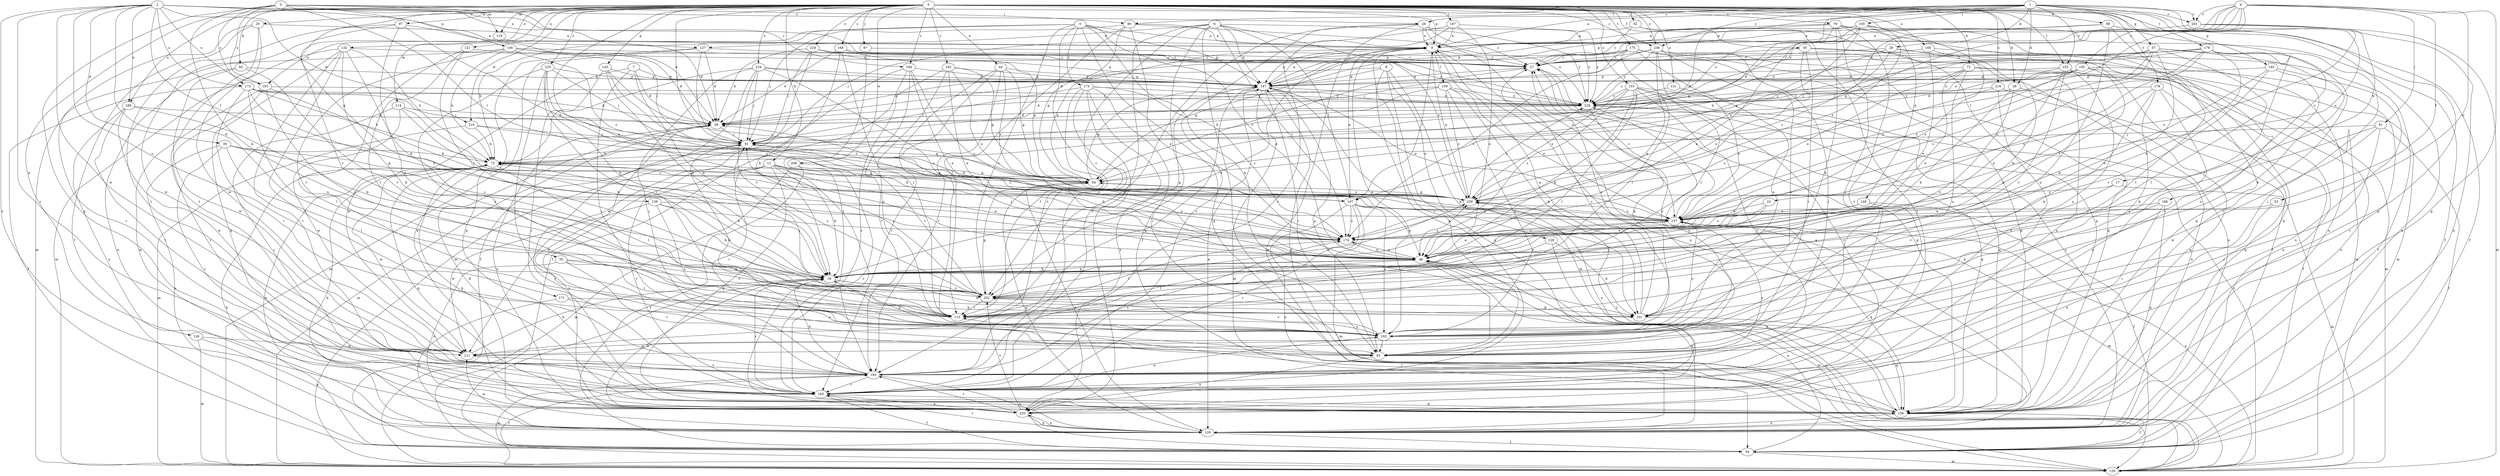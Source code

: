 strict digraph  {
0;
1;
2;
3;
4;
5;
6;
7;
8;
9;
12;
17;
18;
20;
22;
26;
27;
28;
29;
30;
35;
36;
44;
46;
50;
52;
53;
54;
57;
64;
72;
73;
79;
80;
81;
82;
87;
91;
92;
97;
99;
101;
102;
105;
107;
109;
110;
114;
119;
120;
121;
126;
127;
128;
129;
131;
132;
133;
137;
138;
143;
145;
146;
147;
148;
156;
162;
164;
165;
167;
168;
171;
172;
173;
174;
175;
178;
179;
182;
183;
185;
189;
191;
192;
196;
201;
202;
208;
210;
211;
218;
220;
228;
229;
234;
235;
238;
239;
0 -> 9  [label=a];
0 -> 12  [label=b];
0 -> 20  [label=c];
0 -> 28  [label=d];
0 -> 44  [label=e];
0 -> 46  [label=e];
0 -> 50  [label=f];
0 -> 52  [label=f];
0 -> 72  [label=h];
0 -> 79  [label=i];
0 -> 87  [label=j];
0 -> 91  [label=j];
0 -> 92  [label=k];
0 -> 97  [label=k];
0 -> 99  [label=k];
0 -> 102  [label=l];
0 -> 114  [label=m];
0 -> 119  [label=m];
0 -> 121  [label=n];
0 -> 126  [label=n];
0 -> 131  [label=o];
0 -> 132  [label=o];
0 -> 133  [label=o];
0 -> 138  [label=p];
0 -> 143  [label=p];
0 -> 148  [label=q];
0 -> 156  [label=q];
0 -> 162  [label=r];
0 -> 164  [label=r];
0 -> 167  [label=s];
0 -> 168  [label=s];
0 -> 175  [label=t];
0 -> 178  [label=t];
0 -> 185  [label=u];
0 -> 189  [label=u];
0 -> 196  [label=v];
0 -> 201  [label=v];
0 -> 208  [label=w];
0 -> 210  [label=w];
0 -> 218  [label=x];
0 -> 228  [label=y];
0 -> 234  [label=z];
0 -> 235  [label=z];
0 -> 238  [label=z];
1 -> 9  [label=a];
1 -> 17  [label=b];
1 -> 22  [label=c];
1 -> 26  [label=c];
1 -> 28  [label=d];
1 -> 29  [label=d];
1 -> 57  [label=g];
1 -> 64  [label=g];
1 -> 73  [label=h];
1 -> 80  [label=i];
1 -> 102  [label=l];
1 -> 105  [label=l];
1 -> 145  [label=p];
1 -> 179  [label=t];
1 -> 201  [label=v];
1 -> 238  [label=z];
2 -> 26  [label=c];
2 -> 30  [label=d];
2 -> 35  [label=d];
2 -> 36  [label=d];
2 -> 107  [label=l];
2 -> 127  [label=n];
2 -> 164  [label=r];
2 -> 165  [label=r];
2 -> 171  [label=s];
2 -> 172  [label=s];
2 -> 189  [label=u];
2 -> 191  [label=u];
2 -> 210  [label=w];
2 -> 211  [label=w];
2 -> 220  [label=x];
2 -> 229  [label=y];
3 -> 18  [label=b];
3 -> 80  [label=i];
3 -> 107  [label=l];
3 -> 119  [label=m];
3 -> 146  [label=p];
3 -> 156  [label=q];
3 -> 172  [label=s];
3 -> 191  [label=u];
3 -> 238  [label=z];
4 -> 27  [label=c];
4 -> 53  [label=f];
4 -> 64  [label=g];
4 -> 81  [label=i];
4 -> 107  [label=l];
4 -> 137  [label=o];
4 -> 147  [label=p];
4 -> 156  [label=q];
4 -> 182  [label=t];
4 -> 201  [label=v];
4 -> 229  [label=y];
5 -> 9  [label=a];
5 -> 46  [label=e];
5 -> 73  [label=h];
5 -> 101  [label=k];
5 -> 147  [label=p];
5 -> 156  [label=q];
5 -> 173  [label=s];
5 -> 183  [label=t];
5 -> 191  [label=u];
5 -> 202  [label=v];
6 -> 54  [label=f];
6 -> 82  [label=i];
6 -> 107  [label=l];
6 -> 127  [label=n];
6 -> 147  [label=p];
6 -> 165  [label=r];
6 -> 174  [label=s];
6 -> 202  [label=v];
6 -> 229  [label=y];
6 -> 239  [label=z];
7 -> 18  [label=b];
7 -> 36  [label=d];
7 -> 82  [label=i];
7 -> 147  [label=p];
7 -> 211  [label=w];
8 -> 36  [label=d];
8 -> 82  [label=i];
8 -> 120  [label=m];
8 -> 128  [label=n];
8 -> 147  [label=p];
8 -> 220  [label=x];
9 -> 27  [label=c];
9 -> 107  [label=l];
9 -> 109  [label=l];
9 -> 129  [label=n];
9 -> 147  [label=p];
9 -> 202  [label=v];
12 -> 18  [label=b];
12 -> 46  [label=e];
12 -> 64  [label=g];
12 -> 82  [label=i];
12 -> 137  [label=o];
12 -> 156  [label=q];
12 -> 165  [label=r];
12 -> 220  [label=x];
12 -> 239  [label=z];
17 -> 120  [label=m];
17 -> 202  [label=v];
17 -> 239  [label=z];
18 -> 46  [label=e];
18 -> 54  [label=f];
18 -> 73  [label=h];
18 -> 101  [label=k];
18 -> 147  [label=p];
18 -> 165  [label=r];
18 -> 202  [label=v];
20 -> 9  [label=a];
20 -> 54  [label=f];
20 -> 120  [label=m];
20 -> 183  [label=t];
20 -> 211  [label=w];
22 -> 137  [label=o];
22 -> 174  [label=s];
22 -> 202  [label=v];
26 -> 9  [label=a];
26 -> 27  [label=c];
26 -> 120  [label=m];
26 -> 137  [label=o];
26 -> 165  [label=r];
26 -> 211  [label=w];
26 -> 229  [label=y];
27 -> 147  [label=p];
27 -> 156  [label=q];
28 -> 18  [label=b];
28 -> 156  [label=q];
28 -> 202  [label=v];
28 -> 229  [label=y];
29 -> 18  [label=b];
29 -> 27  [label=c];
29 -> 73  [label=h];
29 -> 110  [label=l];
29 -> 239  [label=z];
30 -> 64  [label=g];
30 -> 73  [label=h];
30 -> 110  [label=l];
30 -> 129  [label=n];
30 -> 165  [label=r];
30 -> 174  [label=s];
35 -> 18  [label=b];
35 -> 110  [label=l];
35 -> 183  [label=t];
35 -> 202  [label=v];
35 -> 220  [label=x];
36 -> 91  [label=j];
36 -> 120  [label=m];
36 -> 220  [label=x];
44 -> 64  [label=g];
44 -> 110  [label=l];
44 -> 147  [label=p];
44 -> 165  [label=r];
44 -> 183  [label=t];
44 -> 239  [label=z];
46 -> 18  [label=b];
46 -> 82  [label=i];
46 -> 91  [label=j];
46 -> 110  [label=l];
46 -> 120  [label=m];
46 -> 129  [label=n];
46 -> 174  [label=s];
46 -> 239  [label=z];
50 -> 27  [label=c];
50 -> 54  [label=f];
50 -> 82  [label=i];
50 -> 120  [label=m];
50 -> 174  [label=s];
52 -> 9  [label=a];
52 -> 27  [label=c];
52 -> 156  [label=q];
52 -> 165  [label=r];
53 -> 82  [label=i];
53 -> 137  [label=o];
54 -> 46  [label=e];
54 -> 73  [label=h];
54 -> 120  [label=m];
57 -> 18  [label=b];
57 -> 27  [label=c];
57 -> 91  [label=j];
57 -> 101  [label=k];
57 -> 110  [label=l];
57 -> 137  [label=o];
57 -> 174  [label=s];
57 -> 183  [label=t];
64 -> 9  [label=a];
64 -> 27  [label=c];
64 -> 129  [label=n];
64 -> 147  [label=p];
64 -> 239  [label=z];
72 -> 46  [label=e];
72 -> 120  [label=m];
72 -> 129  [label=n];
72 -> 137  [label=o];
72 -> 147  [label=p];
72 -> 192  [label=u];
72 -> 229  [label=y];
73 -> 64  [label=g];
73 -> 110  [label=l];
73 -> 129  [label=n];
73 -> 156  [label=q];
73 -> 211  [label=w];
79 -> 9  [label=a];
79 -> 46  [label=e];
79 -> 82  [label=i];
79 -> 101  [label=k];
79 -> 129  [label=n];
79 -> 147  [label=p];
79 -> 156  [label=q];
79 -> 183  [label=t];
80 -> 9  [label=a];
80 -> 46  [label=e];
80 -> 64  [label=g];
80 -> 91  [label=j];
80 -> 110  [label=l];
80 -> 229  [label=y];
81 -> 18  [label=b];
81 -> 54  [label=f];
81 -> 91  [label=j];
81 -> 165  [label=r];
81 -> 211  [label=w];
82 -> 27  [label=c];
82 -> 147  [label=p];
82 -> 220  [label=x];
87 -> 27  [label=c];
87 -> 183  [label=t];
91 -> 73  [label=h];
91 -> 192  [label=u];
91 -> 202  [label=v];
92 -> 129  [label=n];
92 -> 147  [label=p];
92 -> 202  [label=v];
92 -> 211  [label=w];
97 -> 9  [label=a];
97 -> 18  [label=b];
97 -> 137  [label=o];
97 -> 183  [label=t];
97 -> 211  [label=w];
99 -> 9  [label=a];
99 -> 54  [label=f];
99 -> 129  [label=n];
99 -> 156  [label=q];
99 -> 192  [label=u];
99 -> 239  [label=z];
101 -> 9  [label=a];
101 -> 27  [label=c];
101 -> 156  [label=q];
102 -> 46  [label=e];
102 -> 129  [label=n];
102 -> 147  [label=p];
102 -> 192  [label=u];
102 -> 202  [label=v];
102 -> 229  [label=y];
105 -> 9  [label=a];
105 -> 36  [label=d];
105 -> 54  [label=f];
105 -> 64  [label=g];
105 -> 147  [label=p];
105 -> 174  [label=s];
105 -> 229  [label=y];
105 -> 239  [label=z];
107 -> 9  [label=a];
107 -> 46  [label=e];
107 -> 120  [label=m];
107 -> 129  [label=n];
107 -> 137  [label=o];
107 -> 165  [label=r];
107 -> 174  [label=s];
107 -> 192  [label=u];
109 -> 36  [label=d];
109 -> 73  [label=h];
109 -> 101  [label=k];
109 -> 137  [label=o];
109 -> 192  [label=u];
109 -> 229  [label=y];
109 -> 239  [label=z];
110 -> 91  [label=j];
110 -> 192  [label=u];
114 -> 18  [label=b];
114 -> 36  [label=d];
114 -> 165  [label=r];
114 -> 174  [label=s];
114 -> 211  [label=w];
119 -> 36  [label=d];
119 -> 202  [label=v];
120 -> 46  [label=e];
120 -> 137  [label=o];
120 -> 183  [label=t];
120 -> 229  [label=y];
121 -> 27  [label=c];
121 -> 110  [label=l];
121 -> 192  [label=u];
121 -> 202  [label=v];
126 -> 120  [label=m];
126 -> 129  [label=n];
126 -> 211  [label=w];
127 -> 27  [label=c];
127 -> 36  [label=d];
127 -> 91  [label=j];
127 -> 156  [label=q];
127 -> 220  [label=x];
128 -> 46  [label=e];
128 -> 101  [label=k];
128 -> 156  [label=q];
129 -> 9  [label=a];
129 -> 27  [label=c];
129 -> 36  [label=d];
129 -> 54  [label=f];
129 -> 64  [label=g];
129 -> 73  [label=h];
129 -> 165  [label=r];
129 -> 211  [label=w];
129 -> 220  [label=x];
131 -> 137  [label=o];
131 -> 229  [label=y];
132 -> 27  [label=c];
132 -> 73  [label=h];
132 -> 101  [label=k];
132 -> 120  [label=m];
132 -> 156  [label=q];
132 -> 165  [label=r];
132 -> 183  [label=t];
132 -> 202  [label=v];
133 -> 18  [label=b];
133 -> 110  [label=l];
133 -> 129  [label=n];
133 -> 156  [label=q];
133 -> 165  [label=r];
133 -> 174  [label=s];
133 -> 183  [label=t];
133 -> 229  [label=y];
133 -> 239  [label=z];
137 -> 27  [label=c];
137 -> 36  [label=d];
137 -> 46  [label=e];
137 -> 120  [label=m];
137 -> 156  [label=q];
137 -> 174  [label=s];
138 -> 18  [label=b];
138 -> 137  [label=o];
138 -> 174  [label=s];
138 -> 192  [label=u];
138 -> 211  [label=w];
143 -> 18  [label=b];
143 -> 147  [label=p];
143 -> 165  [label=r];
143 -> 174  [label=s];
143 -> 239  [label=z];
145 -> 18  [label=b];
145 -> 82  [label=i];
145 -> 147  [label=p];
145 -> 202  [label=v];
145 -> 220  [label=x];
146 -> 27  [label=c];
146 -> 36  [label=d];
146 -> 73  [label=h];
146 -> 91  [label=j];
146 -> 110  [label=l];
146 -> 165  [label=r];
146 -> 239  [label=z];
147 -> 9  [label=a];
147 -> 82  [label=i];
147 -> 101  [label=k];
147 -> 120  [label=m];
147 -> 129  [label=n];
147 -> 137  [label=o];
147 -> 229  [label=y];
148 -> 46  [label=e];
148 -> 54  [label=f];
148 -> 137  [label=o];
148 -> 183  [label=t];
156 -> 54  [label=f];
156 -> 73  [label=h];
156 -> 91  [label=j];
156 -> 110  [label=l];
156 -> 129  [label=n];
156 -> 147  [label=p];
156 -> 239  [label=z];
162 -> 46  [label=e];
162 -> 64  [label=g];
162 -> 137  [label=o];
162 -> 147  [label=p];
162 -> 165  [label=r];
162 -> 192  [label=u];
164 -> 46  [label=e];
164 -> 54  [label=f];
164 -> 147  [label=p];
164 -> 174  [label=s];
164 -> 183  [label=t];
164 -> 211  [label=w];
165 -> 9  [label=a];
165 -> 54  [label=f];
165 -> 156  [label=q];
165 -> 192  [label=u];
165 -> 220  [label=x];
165 -> 239  [label=z];
167 -> 9  [label=a];
167 -> 46  [label=e];
167 -> 91  [label=j];
167 -> 183  [label=t];
167 -> 229  [label=y];
168 -> 18  [label=b];
168 -> 27  [label=c];
168 -> 36  [label=d];
168 -> 110  [label=l];
168 -> 147  [label=p];
171 -> 101  [label=k];
171 -> 129  [label=n];
171 -> 192  [label=u];
172 -> 36  [label=d];
172 -> 54  [label=f];
172 -> 73  [label=h];
172 -> 82  [label=i];
172 -> 91  [label=j];
172 -> 110  [label=l];
172 -> 174  [label=s];
172 -> 229  [label=y];
173 -> 54  [label=f];
173 -> 82  [label=i];
173 -> 91  [label=j];
173 -> 110  [label=l];
173 -> 165  [label=r];
173 -> 174  [label=s];
173 -> 220  [label=x];
173 -> 229  [label=y];
174 -> 46  [label=e];
174 -> 73  [label=h];
174 -> 110  [label=l];
175 -> 27  [label=c];
175 -> 36  [label=d];
175 -> 64  [label=g];
175 -> 110  [label=l];
175 -> 129  [label=n];
175 -> 156  [label=q];
175 -> 174  [label=s];
175 -> 192  [label=u];
178 -> 18  [label=b];
178 -> 101  [label=k];
178 -> 156  [label=q];
178 -> 192  [label=u];
178 -> 220  [label=x];
178 -> 229  [label=y];
179 -> 27  [label=c];
179 -> 46  [label=e];
179 -> 82  [label=i];
179 -> 91  [label=j];
179 -> 137  [label=o];
179 -> 174  [label=s];
179 -> 202  [label=v];
179 -> 229  [label=y];
182 -> 36  [label=d];
182 -> 147  [label=p];
182 -> 165  [label=r];
182 -> 174  [label=s];
182 -> 192  [label=u];
182 -> 229  [label=y];
182 -> 239  [label=z];
183 -> 18  [label=b];
183 -> 36  [label=d];
183 -> 120  [label=m];
183 -> 129  [label=n];
183 -> 137  [label=o];
183 -> 147  [label=p];
183 -> 165  [label=r];
183 -> 174  [label=s];
185 -> 27  [label=c];
185 -> 46  [label=e];
185 -> 54  [label=f];
185 -> 220  [label=x];
189 -> 18  [label=b];
189 -> 36  [label=d];
189 -> 183  [label=t];
189 -> 211  [label=w];
189 -> 220  [label=x];
191 -> 156  [label=q];
191 -> 165  [label=r];
191 -> 174  [label=s];
191 -> 202  [label=v];
191 -> 229  [label=y];
192 -> 9  [label=a];
192 -> 18  [label=b];
192 -> 27  [label=c];
192 -> 82  [label=i];
192 -> 137  [label=o];
192 -> 202  [label=v];
192 -> 211  [label=w];
196 -> 101  [label=k];
196 -> 137  [label=o];
196 -> 156  [label=q];
196 -> 220  [label=x];
201 -> 9  [label=a];
201 -> 120  [label=m];
201 -> 129  [label=n];
201 -> 137  [label=o];
202 -> 64  [label=g];
202 -> 91  [label=j];
202 -> 101  [label=k];
202 -> 110  [label=l];
202 -> 239  [label=z];
208 -> 54  [label=f];
208 -> 64  [label=g];
208 -> 120  [label=m];
208 -> 165  [label=r];
208 -> 220  [label=x];
210 -> 64  [label=g];
210 -> 73  [label=h];
210 -> 91  [label=j];
210 -> 120  [label=m];
211 -> 18  [label=b];
211 -> 183  [label=t];
211 -> 229  [label=y];
218 -> 54  [label=f];
218 -> 174  [label=s];
218 -> 183  [label=t];
218 -> 229  [label=y];
220 -> 18  [label=b];
220 -> 129  [label=n];
220 -> 183  [label=t];
220 -> 202  [label=v];
228 -> 27  [label=c];
228 -> 36  [label=d];
228 -> 64  [label=g];
228 -> 91  [label=j];
228 -> 120  [label=m];
228 -> 229  [label=y];
229 -> 36  [label=d];
229 -> 101  [label=k];
229 -> 156  [label=q];
234 -> 46  [label=e];
234 -> 54  [label=f];
234 -> 82  [label=i];
234 -> 91  [label=j];
234 -> 120  [label=m];
234 -> 147  [label=p];
234 -> 202  [label=v];
234 -> 229  [label=y];
235 -> 18  [label=b];
235 -> 82  [label=i];
235 -> 91  [label=j];
235 -> 110  [label=l];
235 -> 147  [label=p];
235 -> 174  [label=s];
235 -> 192  [label=u];
238 -> 27  [label=c];
238 -> 46  [label=e];
238 -> 82  [label=i];
238 -> 91  [label=j];
238 -> 110  [label=l];
238 -> 120  [label=m];
238 -> 156  [label=q];
238 -> 192  [label=u];
238 -> 229  [label=y];
239 -> 9  [label=a];
239 -> 64  [label=g];
239 -> 73  [label=h];
239 -> 137  [label=o];
239 -> 229  [label=y];
}
